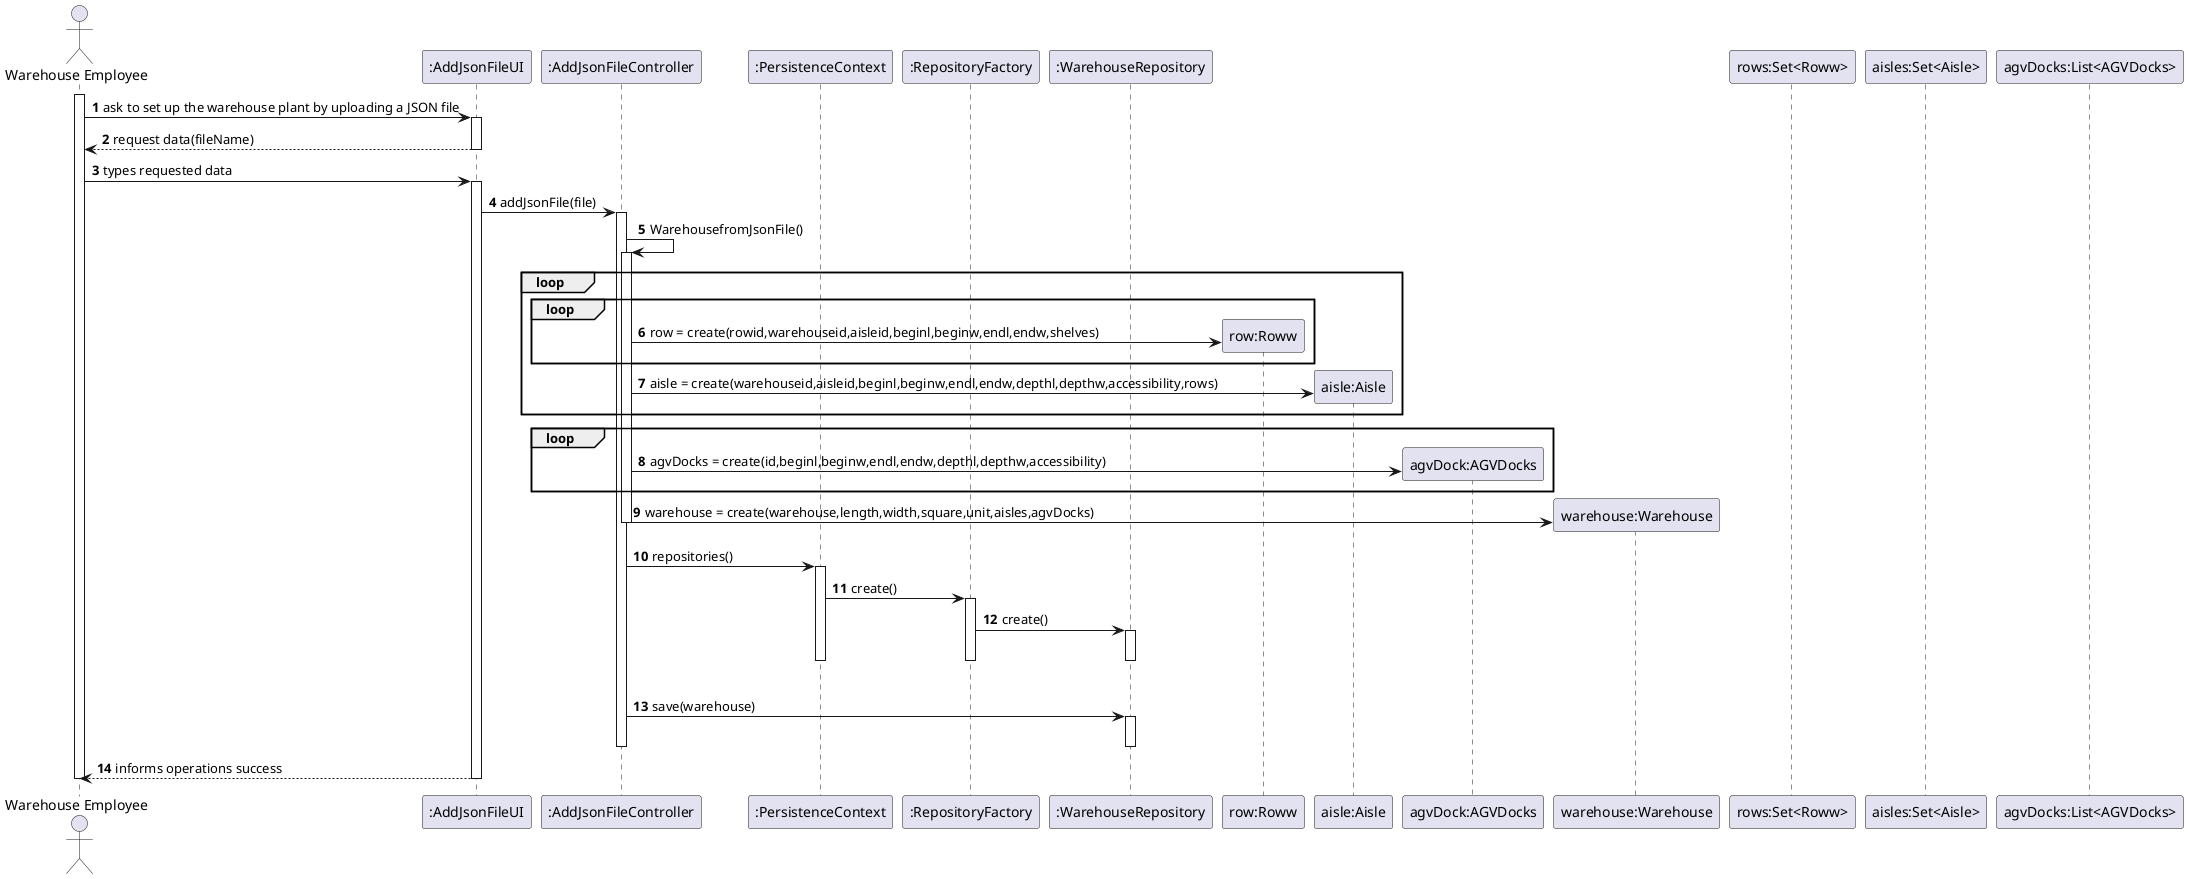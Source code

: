 @startuml
autonumber
'hide footbox
actor "Warehouse Employee" as WE

participant ":AddJsonFileUI" as UI
participant ":AddJsonFileController" as CTRL
participant ":PersistenceContext" as PC
participant ":RepositoryFactory" as RF
participant ":WarehouseRepository" as WR
participant "row:Roww" as R
participant "aisle:Aisle" as A
participant "agvDock:AGVDocks" as AD
participant "warehouse:Warehouse" as W
participant "rows:Set<Roww>" as SR
participant "aisles:Set<Aisle>" as SA
participant "agvDocks:List<AGVDocks>" as SAD





activate WE
WE -> UI :ask to set up the warehouse plant by uploading a JSON file
activate UI
UI --> WE : request data(fileName)
deactivate UI

WE -> UI : types requested data
activate UI

UI -> CTRL : addJsonFile(file)
activate CTRL

CTRL -> CTRL : WarehousefromJsonFile()
activate CTRL
loop
loop
CTRL -> R** : row = create(rowid,warehouseid,aisleid,beginl,beginw,endl,endw,shelves)
end
CTRL -> A** : aisle = create(warehouseid,aisleid,beginl,beginw,endl,endw,depthl,depthw,accessibility,rows)
end
loop
CTRL -> AD** : agvDocks = create(id,beginl,beginw,endl,endw,depthl,depthw,accessibility)
end
CTRL -> W** : warehouse = create(warehouse,length,width,square,unit,aisles,agvDocks)
deactivate CTRL
CTRL -> PC : repositories()
activate PC
PC -> RF : create()
activate RF
RF -> WR : create()
activate WR
deactivate WR
deactivate RF
|||
deactivate PC

CTRL -> WR : save(warehouse)
activate WR
deactivate WR
deactivate CTRL
UI --> WE : informs operations success
deactivate UI


deactivate WE
@enduml
